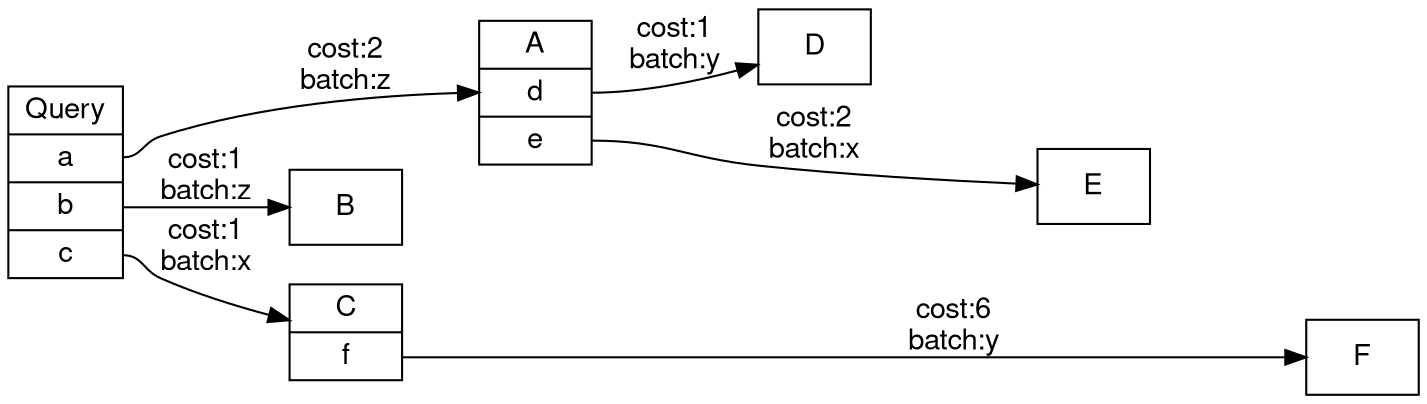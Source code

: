digraph G1 {
  fontname="Helvetica,Arial,sans-serif"
  node [fontname="Helvetica,Arial,sans-serif"]
  edge [fontname="Helvetica,Arial,sans-serif"]
  concentrate=True;
  rankdir=LR;
  node [shape=record];
  "Query" [label="Query |<a> a |<b> b |<c> c"];
  "A" [label="A |<d> d |<e> e"];
  "B" [label="B"];
  "C" [label="C |<f> f"];
  "D" [label="D"];
  "E" [label="E"];
  "F" [label="F"];
  Query:a -> "A" [minlen=2, label="cost:2\nbatch:z"];
  Query:b -> "B" [minlen=1, label="cost:1\nbatch:z"];
  Query:c -> "C" [minlen=1, label="cost:1\nbatch:x"];
  C:f -> "F" [minlen=5, label="cost:6\nbatch:y"];
  "A":d -> "D" [minlen=1, label="cost:1\nbatch:y"];
  "A":e -> "E" [minlen=2, label="cost:2\nbatch:x"];
}

digraph G2 {
  fontname="Helvetica,Arial,sans-serif"
  node [fontname="Helvetica,Arial,sans-serif"]
  edge [fontname="Helvetica,Arial,sans-serif"]
  concentrate=True;
  rankdir=LR;
  node [shape=record];
  "root" [label="root", shape=circle];
  "a" [label="a\ncost:2\nend:2\nbatch:z"];
  "b" [label="b\ncost:1\nend:1\nbatch:z"];
  "c" [label="c\ncost:1\nend:1\nbatch:x"];
  "d" [label="d\ncost:1\nend:3\nbatch:y"];
  "e" [label="e\ncost:2\nend:4\nbatch:x"];
  "f" [label="f\ncost:6\nend:7\nbatch:y"];
  root -> a [minlen=2];
  root -> b [minlen=1];
  root -> c [minlen=1];

  a -> d [minlen=1];
  a -> e [minlen=2];

  c -> f [minlen=6];
}

digraph G3 {
  fontname="Helvetica,Arial,sans-serif"
  node [fontname="Helvetica,Arial,sans-serif"]
  edge [fontname="Helvetica,Arial,sans-serif"]
  concentrate=True;
  rankdir=LR;
  node [shape=record];
  "root" [label="root", shape=circle];
  "a" [label="a\ncost:2\nend:2\nbatch:z"];
  "b" [label="b\ncost:1\nend:1\nbatch:z"];
  "c" [label="c\ncost:1\nend:1\nbatch:x"];
  "d" [label="d\ncost:1\nend:3\nbatch:y"];
  "e" [label="e\ncost:2\nend:4\nbatch:x"];
  "f" [label="f\ncost:6\nend:7\nbatch:y", color=green];
  root -> a [minlen=2];
  root -> b [minlen=1];
  root -> c [minlen=1];

  a -> d [minlen=1];
  a -> e [minlen=2];

  c -> f [minlen=6];
}

digraph G4 {
  fontname="Helvetica,Arial,sans-serif"
  node [fontname="Helvetica,Arial,sans-serif"]
  edge [fontname="Helvetica,Arial,sans-serif"]
  concentrate=True;
  rankdir=LR;
  node [shape=record];
  "root" [label="root", shape=circle];
  "a" [label="a\ncost:2\nend:2\nbatch:z"];
  "b" [label="b\ncost:1\nend:1\nbatch:z"];
  "c" [label="c\ncost:1\nend:1\nbatch:x"];
  "d" [label="d\ncost:1\nend:3\nbatch:y"];
  "e" [label="e\ncost:2\nend:7\nbatch:x", color=green];
  "f" [label="f\ncost:6\nend:7\nbatch:y"];
  root -> a [minlen=2];
  root -> b [minlen=1];
  root -> c [minlen=1];

  a -> d [minlen=1];
  a -> e [minlen=5];

  c -> f [minlen=6];
}

digraph G5 {
  fontname="Helvetica,Arial,sans-serif"
  node [fontname="Helvetica,Arial,sans-serif"]
  edge [fontname="Helvetica,Arial,sans-serif"]
  concentrate=True;
  rankdir=LR;
  node [shape=record];
  "root" [label="root", shape=circle];
  "a" [label="a\ncost:2\nend:2\nbatch:z"];
  "b" [label="b\ncost:1\nend:1\nbatch:z"];
  "c" [label="c\ncost:1\nend:1\nbatch:x"];
  "d" [label="d\ncost:1\nend:7\nbatch:y", color=green];
  "e" [label="e\ncost:2\nend:7\nbatch:x"];
  "f" [label="f\ncost:6\nend:7\nbatch:y"];
  root -> a [minlen=2];
  root -> b [minlen=1];
  root -> c [minlen=1];

  a -> d [minlen=5];
  a -> e [minlen=5];

  c -> f [minlen=6];
}

digraph G6 {
  fontname="Helvetica,Arial,sans-serif"
  node [fontname="Helvetica,Arial,sans-serif"]
  edge [fontname="Helvetica,Arial,sans-serif"]
  concentrate=True;
  rankdir=LR;
  node [shape=record];
  "root" [label="root", shape=circle];
  "a" [label="a\ncost:2\nend:2\nbatch:z"];
  "b" [label="b\ncost:1\nend:1\nbatch:z"];
  "c" [label="c\ncost:1\nend:1\nbatch:x"];
  "d" [label="d\ncost:1\nend:7\nbatch:y", color=red];
  "e" [label="e\ncost:2\nend:7\nbatch:x"];
  "f" [label="f\ncost:6\nend:7\nbatch:y", color=red];
  root -> a [minlen=2];
  root -> b [minlen=1];
  root -> c [minlen=1];

  a -> d [minlen=5];
  a -> e [minlen=5];

  c -> f [minlen=6];
}

digraph G7 {
  fontname="Helvetica,Arial,sans-serif"
  node [fontname="Helvetica,Arial,sans-serif"]
  edge [fontname="Helvetica,Arial,sans-serif"]
  concentrate=True;
  rankdir=LR;
  node [shape=record];
  "root" [label="root", shape=circle];
  "a" [label="a\ncost:2\nend:5\nbatch:z",color=green];
  "b" [label="b\ncost:1\nend:1\nbatch:z"];
  "c" [label="c\ncost:1\nend:1\nbatch:x"];
  "d" [label="d\ncost:1\nend:7\nbatch:y", color=red];
  "e" [label="e\ncost:2\nend:7\nbatch:x"];
  "f" [label="f\ncost:6\nend:7\nbatch:y", color=red];
  root -> a [minlen=5];
  root -> b [minlen=1];
  root -> c [minlen=1];

  a -> d [minlen=2];
  a -> e [minlen=2];

  c -> f [minlen=6];
}

digraph G8 {
  fontname="Helvetica,Arial,sans-serif"
  node [fontname="Helvetica,Arial,sans-serif"]
  edge [fontname="Helvetica,Arial,sans-serif"]
  concentrate=True;
  rankdir=LR;
  node [shape=record];
  "root" [label="root", shape=circle];
  "a" [label="a\ncost:2\nend:5\nbatch:z"];
  "b" [label="b\ncost:1\nend:5\nbatch:z",color=green];
  "c" [label="c\ncost:1\nend:1\nbatch:x"];
  "d" [label="d\ncost:1\nend:7\nbatch:y", color=red];
  "e" [label="e\ncost:2\nend:7\nbatch:x"];
  "f" [label="f\ncost:6\nend:7\nbatch:y", color=red];
  root -> a [minlen=5];
  root -> b [minlen=5];
  root -> c [minlen=1];

  a -> d [minlen=2];
  a -> e [minlen=2];

  c -> f [minlen=6];
}

digraph G9 {
  fontname="Helvetica,Arial,sans-serif"
  node [fontname="Helvetica,Arial,sans-serif"]
  edge [fontname="Helvetica,Arial,sans-serif"]
  concentrate=True;
  rankdir=LR;
  node [shape=record];
  "root" [label="root", shape=circle];
  "a" [label="a\ncost:2\nend:5\nbatch:z", color=blue];
  "b" [label="b\ncost:1\nend:5\nbatch:z", color=blue];
  "c" [label="c\ncost:1\nend:1\nbatch:x",color=green];
  "d" [label="d\ncost:1\nend:7\nbatch:y", color=red];
  "e" [label="e\ncost:2\nend:7\nbatch:x"];
  "f" [label="f\ncost:6\nend:7\nbatch:y", color=red];
  root -> a [minlen=5];
  root -> b [minlen=5];
  root -> c [minlen=1];

  a -> d [minlen=2];
  a -> e [minlen=2];

  c -> f [minlen=6];
}
